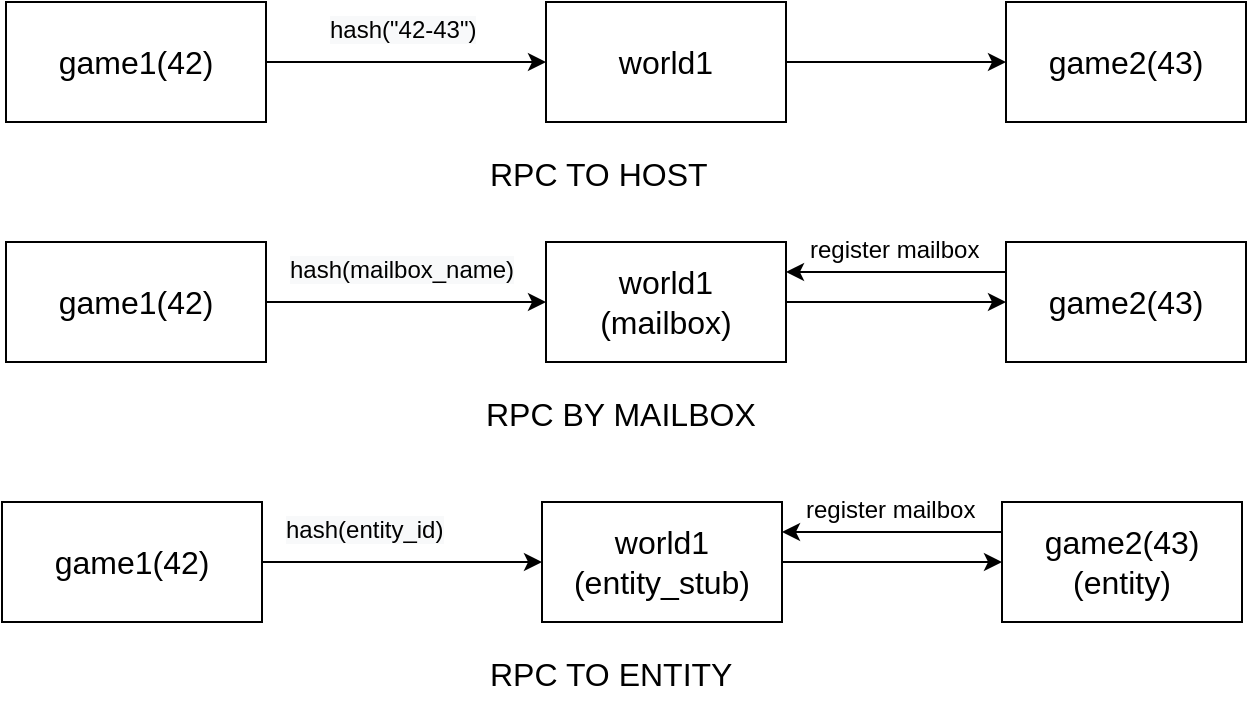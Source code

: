 <mxfile version="15.0.2" type="github">
  <diagram id="qv57IGGdY2cf4R_3MenX" name="Page-1">
    <mxGraphModel dx="1038" dy="583" grid="1" gridSize="10" guides="1" tooltips="1" connect="1" arrows="1" fold="1" page="1" pageScale="1" pageWidth="827" pageHeight="1169" math="0" shadow="0">
      <root>
        <mxCell id="0" />
        <mxCell id="1" parent="0" />
        <mxCell id="Nd_B7R5nQ5vgrW6Gl8Iv-4" style="edgeStyle=orthogonalEdgeStyle;rounded=0;orthogonalLoop=1;jettySize=auto;html=1;" edge="1" parent="1" source="Nd_B7R5nQ5vgrW6Gl8Iv-1" target="Nd_B7R5nQ5vgrW6Gl8Iv-2">
          <mxGeometry relative="1" as="geometry" />
        </mxCell>
        <mxCell id="Nd_B7R5nQ5vgrW6Gl8Iv-1" value="&lt;font style=&quot;font-size: 16px&quot;&gt;game1(42)&lt;/font&gt;" style="rounded=0;whiteSpace=wrap;html=1;" vertex="1" parent="1">
          <mxGeometry x="80" y="80" width="130" height="60" as="geometry" />
        </mxCell>
        <mxCell id="Nd_B7R5nQ5vgrW6Gl8Iv-5" style="edgeStyle=orthogonalEdgeStyle;rounded=0;orthogonalLoop=1;jettySize=auto;html=1;entryX=0;entryY=0.5;entryDx=0;entryDy=0;" edge="1" parent="1" source="Nd_B7R5nQ5vgrW6Gl8Iv-2" target="Nd_B7R5nQ5vgrW6Gl8Iv-3">
          <mxGeometry relative="1" as="geometry" />
        </mxCell>
        <mxCell id="Nd_B7R5nQ5vgrW6Gl8Iv-2" value="&lt;font style=&quot;font-size: 16px&quot;&gt;world1&lt;/font&gt;" style="rounded=0;whiteSpace=wrap;html=1;" vertex="1" parent="1">
          <mxGeometry x="350" y="80" width="120" height="60" as="geometry" />
        </mxCell>
        <mxCell id="Nd_B7R5nQ5vgrW6Gl8Iv-3" value="&lt;font style=&quot;font-size: 16px&quot;&gt;game2(43)&lt;/font&gt;" style="rounded=0;whiteSpace=wrap;html=1;" vertex="1" parent="1">
          <mxGeometry x="580" y="80" width="120" height="60" as="geometry" />
        </mxCell>
        <mxCell id="Nd_B7R5nQ5vgrW6Gl8Iv-12" value="&lt;span style=&quot;color: rgb(0 , 0 , 0) ; font-family: &amp;#34;helvetica&amp;#34; ; font-size: 12px ; font-style: normal ; font-weight: 400 ; letter-spacing: normal ; text-align: center ; text-indent: 0px ; text-transform: none ; word-spacing: 0px ; background-color: rgb(248 , 249 , 250) ; display: inline ; float: none&quot;&gt;hash(&quot;42-43&quot;)&lt;/span&gt;" style="text;whiteSpace=wrap;html=1;" vertex="1" parent="1">
          <mxGeometry x="240" y="80" width="100" height="30" as="geometry" />
        </mxCell>
        <mxCell id="Nd_B7R5nQ5vgrW6Gl8Iv-13" style="edgeStyle=orthogonalEdgeStyle;rounded=0;orthogonalLoop=1;jettySize=auto;html=1;" edge="1" parent="1" source="Nd_B7R5nQ5vgrW6Gl8Iv-14" target="Nd_B7R5nQ5vgrW6Gl8Iv-16">
          <mxGeometry relative="1" as="geometry" />
        </mxCell>
        <mxCell id="Nd_B7R5nQ5vgrW6Gl8Iv-14" value="&lt;font style=&quot;font-size: 16px&quot;&gt;game1(42)&lt;/font&gt;" style="rounded=0;whiteSpace=wrap;html=1;" vertex="1" parent="1">
          <mxGeometry x="80" y="200" width="130" height="60" as="geometry" />
        </mxCell>
        <mxCell id="Nd_B7R5nQ5vgrW6Gl8Iv-15" style="edgeStyle=orthogonalEdgeStyle;rounded=0;orthogonalLoop=1;jettySize=auto;html=1;entryX=0;entryY=0.5;entryDx=0;entryDy=0;" edge="1" parent="1" source="Nd_B7R5nQ5vgrW6Gl8Iv-16" target="Nd_B7R5nQ5vgrW6Gl8Iv-17">
          <mxGeometry relative="1" as="geometry" />
        </mxCell>
        <mxCell id="Nd_B7R5nQ5vgrW6Gl8Iv-16" value="&lt;font style=&quot;font-size: 16px&quot;&gt;world1&lt;br&gt;(mailbox)&lt;/font&gt;" style="rounded=0;whiteSpace=wrap;html=1;" vertex="1" parent="1">
          <mxGeometry x="350" y="200" width="120" height="60" as="geometry" />
        </mxCell>
        <mxCell id="Nd_B7R5nQ5vgrW6Gl8Iv-19" style="edgeStyle=orthogonalEdgeStyle;rounded=0;orthogonalLoop=1;jettySize=auto;html=1;exitX=0;exitY=0.25;exitDx=0;exitDy=0;entryX=1;entryY=0.25;entryDx=0;entryDy=0;" edge="1" parent="1" source="Nd_B7R5nQ5vgrW6Gl8Iv-17" target="Nd_B7R5nQ5vgrW6Gl8Iv-16">
          <mxGeometry relative="1" as="geometry" />
        </mxCell>
        <mxCell id="Nd_B7R5nQ5vgrW6Gl8Iv-17" value="&lt;font style=&quot;font-size: 16px&quot;&gt;game2(43)&lt;/font&gt;" style="rounded=0;whiteSpace=wrap;html=1;" vertex="1" parent="1">
          <mxGeometry x="580" y="200" width="120" height="60" as="geometry" />
        </mxCell>
        <mxCell id="Nd_B7R5nQ5vgrW6Gl8Iv-18" value="&lt;span style=&quot;color: rgb(0 , 0 , 0) ; font-family: &amp;#34;helvetica&amp;#34; ; font-size: 12px ; font-style: normal ; font-weight: 400 ; letter-spacing: normal ; text-align: center ; text-indent: 0px ; text-transform: none ; word-spacing: 0px ; background-color: rgb(248 , 249 , 250) ; display: inline ; float: none&quot;&gt;hash(mailbox_name)&lt;/span&gt;" style="text;whiteSpace=wrap;html=1;" vertex="1" parent="1">
          <mxGeometry x="220" y="200" width="100" height="30" as="geometry" />
        </mxCell>
        <mxCell id="Nd_B7R5nQ5vgrW6Gl8Iv-20" value="&lt;div style=&quot;text-align: center&quot;&gt;&lt;span&gt;&lt;font face=&quot;helvetica&quot;&gt;register mailbox&lt;/font&gt;&lt;/span&gt;&lt;/div&gt;" style="text;whiteSpace=wrap;html=1;" vertex="1" parent="1">
          <mxGeometry x="480" y="190" width="90" height="30" as="geometry" />
        </mxCell>
        <mxCell id="Nd_B7R5nQ5vgrW6Gl8Iv-21" style="edgeStyle=orthogonalEdgeStyle;rounded=0;orthogonalLoop=1;jettySize=auto;html=1;" edge="1" parent="1" source="Nd_B7R5nQ5vgrW6Gl8Iv-22" target="Nd_B7R5nQ5vgrW6Gl8Iv-24">
          <mxGeometry relative="1" as="geometry" />
        </mxCell>
        <mxCell id="Nd_B7R5nQ5vgrW6Gl8Iv-22" value="&lt;font style=&quot;font-size: 16px&quot;&gt;game1(42)&lt;/font&gt;" style="rounded=0;whiteSpace=wrap;html=1;" vertex="1" parent="1">
          <mxGeometry x="78" y="330" width="130" height="60" as="geometry" />
        </mxCell>
        <mxCell id="Nd_B7R5nQ5vgrW6Gl8Iv-23" style="edgeStyle=orthogonalEdgeStyle;rounded=0;orthogonalLoop=1;jettySize=auto;html=1;entryX=0;entryY=0.5;entryDx=0;entryDy=0;" edge="1" parent="1" source="Nd_B7R5nQ5vgrW6Gl8Iv-24" target="Nd_B7R5nQ5vgrW6Gl8Iv-26">
          <mxGeometry relative="1" as="geometry" />
        </mxCell>
        <mxCell id="Nd_B7R5nQ5vgrW6Gl8Iv-24" value="&lt;font style=&quot;font-size: 16px&quot;&gt;world1&lt;br&gt;(entity_stub)&lt;/font&gt;" style="rounded=0;whiteSpace=wrap;html=1;" vertex="1" parent="1">
          <mxGeometry x="348" y="330" width="120" height="60" as="geometry" />
        </mxCell>
        <mxCell id="Nd_B7R5nQ5vgrW6Gl8Iv-25" style="edgeStyle=orthogonalEdgeStyle;rounded=0;orthogonalLoop=1;jettySize=auto;html=1;exitX=0;exitY=0.25;exitDx=0;exitDy=0;entryX=1;entryY=0.25;entryDx=0;entryDy=0;" edge="1" parent="1" source="Nd_B7R5nQ5vgrW6Gl8Iv-26" target="Nd_B7R5nQ5vgrW6Gl8Iv-24">
          <mxGeometry relative="1" as="geometry" />
        </mxCell>
        <mxCell id="Nd_B7R5nQ5vgrW6Gl8Iv-26" value="&lt;font style=&quot;font-size: 16px&quot;&gt;game2(43)&lt;br&gt;(entity)&lt;br&gt;&lt;/font&gt;" style="rounded=0;whiteSpace=wrap;html=1;" vertex="1" parent="1">
          <mxGeometry x="578" y="330" width="120" height="60" as="geometry" />
        </mxCell>
        <mxCell id="Nd_B7R5nQ5vgrW6Gl8Iv-27" value="&lt;span style=&quot;color: rgb(0 , 0 , 0) ; font-family: &amp;#34;helvetica&amp;#34; ; font-size: 12px ; font-style: normal ; font-weight: 400 ; letter-spacing: normal ; text-align: center ; text-indent: 0px ; text-transform: none ; word-spacing: 0px ; background-color: rgb(248 , 249 , 250) ; display: inline ; float: none&quot;&gt;hash(entity_id)&lt;/span&gt;" style="text;whiteSpace=wrap;html=1;" vertex="1" parent="1">
          <mxGeometry x="218" y="330" width="100" height="30" as="geometry" />
        </mxCell>
        <mxCell id="Nd_B7R5nQ5vgrW6Gl8Iv-28" value="&lt;div style=&quot;text-align: center&quot;&gt;&lt;span&gt;&lt;font face=&quot;helvetica&quot;&gt;register mailbox&lt;/font&gt;&lt;/span&gt;&lt;/div&gt;" style="text;whiteSpace=wrap;html=1;" vertex="1" parent="1">
          <mxGeometry x="478" y="320" width="90" height="30" as="geometry" />
        </mxCell>
        <mxCell id="Nd_B7R5nQ5vgrW6Gl8Iv-29" value="&lt;div style=&quot;text-align: center&quot;&gt;&lt;span&gt;&lt;font face=&quot;helvetica&quot; style=&quot;font-size: 16px&quot;&gt;RPC TO HOST&lt;/font&gt;&lt;/span&gt;&lt;/div&gt;" style="text;whiteSpace=wrap;html=1;" vertex="1" parent="1">
          <mxGeometry x="320" y="150" width="136" height="30" as="geometry" />
        </mxCell>
        <mxCell id="Nd_B7R5nQ5vgrW6Gl8Iv-31" value="&lt;div style=&quot;text-align: center&quot;&gt;&lt;span&gt;&lt;font face=&quot;helvetica&quot; style=&quot;font-size: 16px&quot;&gt;RPC BY MAILBOX&lt;/font&gt;&lt;/span&gt;&lt;/div&gt;" style="text;whiteSpace=wrap;html=1;" vertex="1" parent="1">
          <mxGeometry x="318" y="270" width="142" height="30" as="geometry" />
        </mxCell>
        <mxCell id="Nd_B7R5nQ5vgrW6Gl8Iv-32" value="&lt;div style=&quot;text-align: center&quot;&gt;&lt;span&gt;&lt;font face=&quot;helvetica&quot; style=&quot;font-size: 16px&quot;&gt;RPC TO ENTITY&lt;/font&gt;&lt;/span&gt;&lt;/div&gt;" style="text;whiteSpace=wrap;html=1;" vertex="1" parent="1">
          <mxGeometry x="320" y="400" width="136" height="30" as="geometry" />
        </mxCell>
      </root>
    </mxGraphModel>
  </diagram>
</mxfile>

